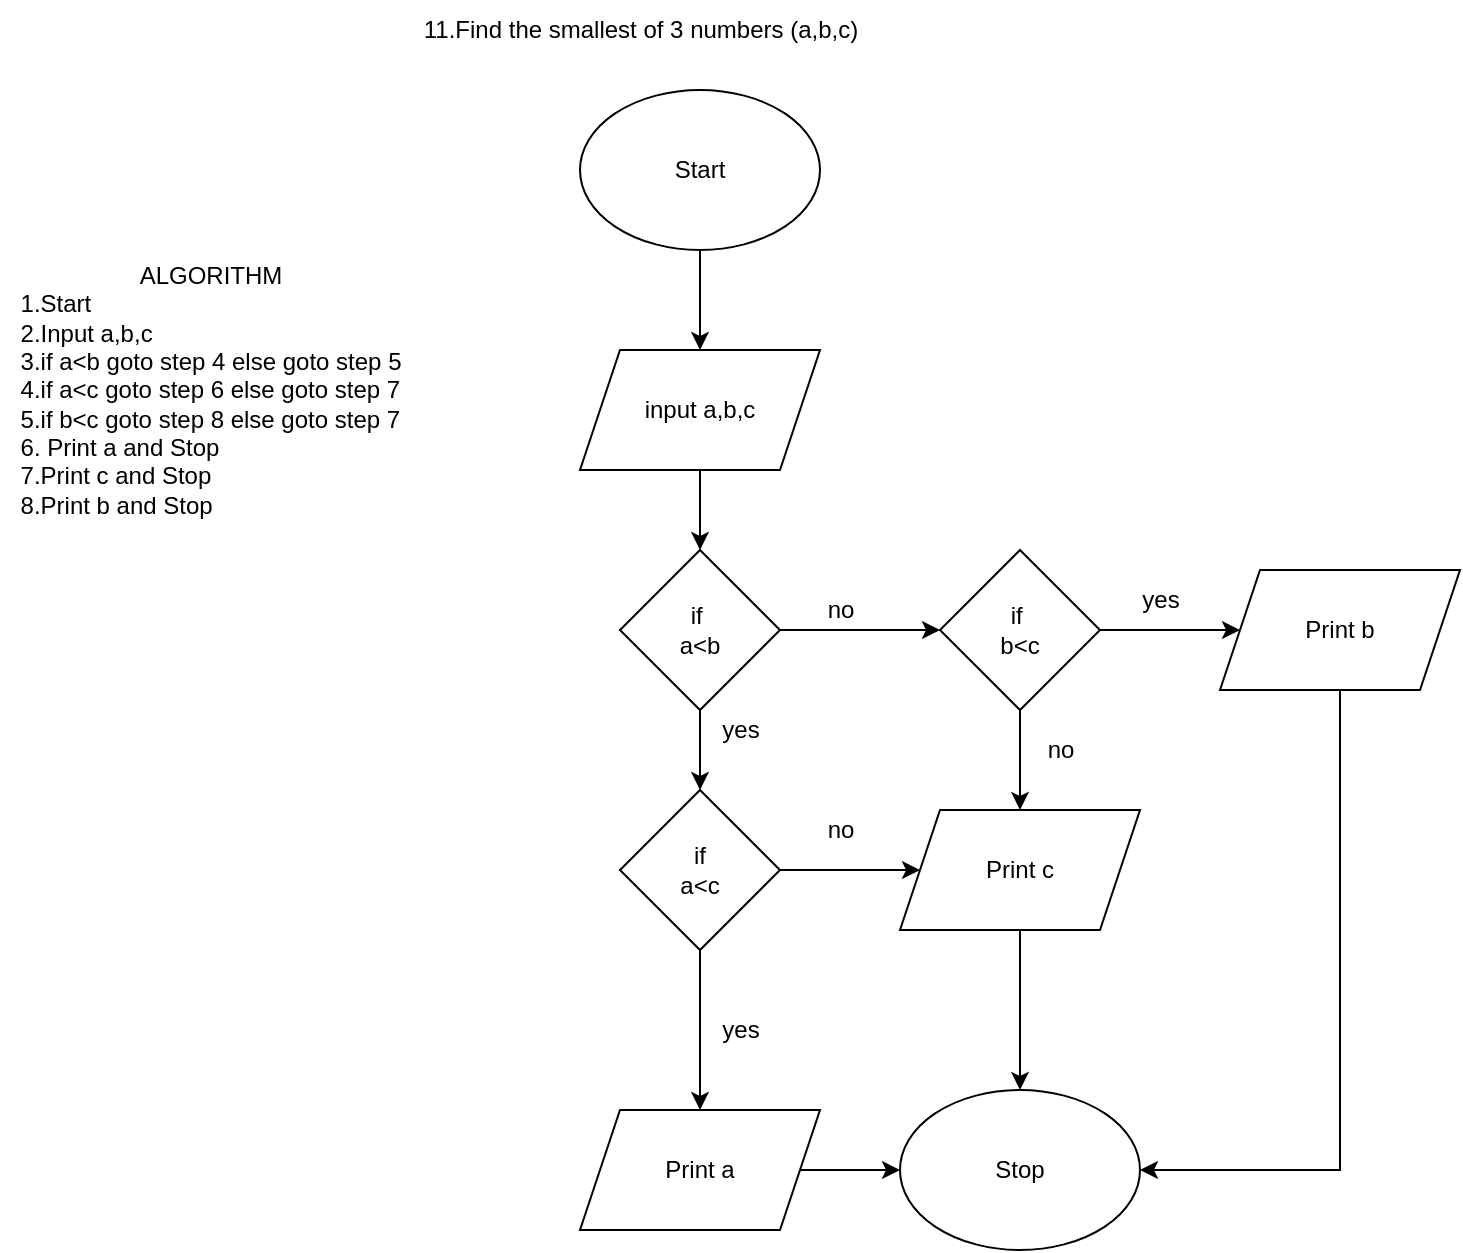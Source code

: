 <mxfile version="20.3.0" type="device"><diagram id="C5RBs43oDa-KdzZeNtuy" name="Page-1"><mxGraphModel dx="1038" dy="649" grid="1" gridSize="10" guides="1" tooltips="1" connect="1" arrows="1" fold="1" page="1" pageScale="1" pageWidth="827" pageHeight="1169" math="0" shadow="0"><root><mxCell id="WIyWlLk6GJQsqaUBKTNV-0"/><mxCell id="WIyWlLk6GJQsqaUBKTNV-1" parent="WIyWlLk6GJQsqaUBKTNV-0"/><mxCell id="YkEpn2YsB4VtM6IxQmt4-0" value="Stop" style="ellipse;whiteSpace=wrap;html=1;" parent="WIyWlLk6GJQsqaUBKTNV-1" vertex="1"><mxGeometry x="480" y="575" width="120" height="80" as="geometry"/></mxCell><mxCell id="YkEpn2YsB4VtM6IxQmt4-3" value="" style="edgeStyle=orthogonalEdgeStyle;rounded=0;orthogonalLoop=1;jettySize=auto;html=1;" parent="WIyWlLk6GJQsqaUBKTNV-1" source="YkEpn2YsB4VtM6IxQmt4-1" target="YkEpn2YsB4VtM6IxQmt4-2" edge="1"><mxGeometry relative="1" as="geometry"/></mxCell><mxCell id="YkEpn2YsB4VtM6IxQmt4-1" value="Start" style="ellipse;whiteSpace=wrap;html=1;" parent="WIyWlLk6GJQsqaUBKTNV-1" vertex="1"><mxGeometry x="320" y="75" width="120" height="80" as="geometry"/></mxCell><mxCell id="YkEpn2YsB4VtM6IxQmt4-5" value="" style="edgeStyle=orthogonalEdgeStyle;rounded=0;orthogonalLoop=1;jettySize=auto;html=1;" parent="WIyWlLk6GJQsqaUBKTNV-1" source="YkEpn2YsB4VtM6IxQmt4-2" target="YkEpn2YsB4VtM6IxQmt4-4" edge="1"><mxGeometry relative="1" as="geometry"/></mxCell><mxCell id="YkEpn2YsB4VtM6IxQmt4-2" value="input a,b,c" style="shape=parallelogram;perimeter=parallelogramPerimeter;whiteSpace=wrap;html=1;fixedSize=1;" parent="WIyWlLk6GJQsqaUBKTNV-1" vertex="1"><mxGeometry x="320" y="205" width="120" height="60" as="geometry"/></mxCell><mxCell id="YkEpn2YsB4VtM6IxQmt4-7" value="" style="edgeStyle=orthogonalEdgeStyle;rounded=0;orthogonalLoop=1;jettySize=auto;html=1;" parent="WIyWlLk6GJQsqaUBKTNV-1" source="YkEpn2YsB4VtM6IxQmt4-4" target="YkEpn2YsB4VtM6IxQmt4-6" edge="1"><mxGeometry relative="1" as="geometry"/></mxCell><mxCell id="YkEpn2YsB4VtM6IxQmt4-9" value="" style="edgeStyle=orthogonalEdgeStyle;rounded=0;orthogonalLoop=1;jettySize=auto;html=1;" parent="WIyWlLk6GJQsqaUBKTNV-1" source="YkEpn2YsB4VtM6IxQmt4-4" target="YkEpn2YsB4VtM6IxQmt4-8" edge="1"><mxGeometry relative="1" as="geometry"/></mxCell><mxCell id="YkEpn2YsB4VtM6IxQmt4-4" value="if&amp;nbsp;&lt;br&gt;a&amp;lt;b" style="rhombus;whiteSpace=wrap;html=1;" parent="WIyWlLk6GJQsqaUBKTNV-1" vertex="1"><mxGeometry x="340" y="305" width="80" height="80" as="geometry"/></mxCell><mxCell id="YkEpn2YsB4VtM6IxQmt4-15" value="" style="edgeStyle=orthogonalEdgeStyle;rounded=0;orthogonalLoop=1;jettySize=auto;html=1;" parent="WIyWlLk6GJQsqaUBKTNV-1" source="YkEpn2YsB4VtM6IxQmt4-6" target="YkEpn2YsB4VtM6IxQmt4-14" edge="1"><mxGeometry relative="1" as="geometry"/></mxCell><mxCell id="YkEpn2YsB4VtM6IxQmt4-22" value="" style="edgeStyle=orthogonalEdgeStyle;rounded=0;orthogonalLoop=1;jettySize=auto;html=1;" parent="WIyWlLk6GJQsqaUBKTNV-1" source="YkEpn2YsB4VtM6IxQmt4-6" target="YkEpn2YsB4VtM6IxQmt4-12" edge="1"><mxGeometry relative="1" as="geometry"/></mxCell><mxCell id="YkEpn2YsB4VtM6IxQmt4-6" value="if&lt;br&gt;a&amp;lt;c" style="rhombus;whiteSpace=wrap;html=1;" parent="WIyWlLk6GJQsqaUBKTNV-1" vertex="1"><mxGeometry x="340" y="425" width="80" height="80" as="geometry"/></mxCell><mxCell id="YkEpn2YsB4VtM6IxQmt4-13" value="" style="edgeStyle=orthogonalEdgeStyle;rounded=0;orthogonalLoop=1;jettySize=auto;html=1;" parent="WIyWlLk6GJQsqaUBKTNV-1" source="YkEpn2YsB4VtM6IxQmt4-8" target="YkEpn2YsB4VtM6IxQmt4-12" edge="1"><mxGeometry relative="1" as="geometry"/></mxCell><mxCell id="YkEpn2YsB4VtM6IxQmt4-17" value="" style="edgeStyle=orthogonalEdgeStyle;rounded=0;orthogonalLoop=1;jettySize=auto;html=1;" parent="WIyWlLk6GJQsqaUBKTNV-1" source="YkEpn2YsB4VtM6IxQmt4-8" target="YkEpn2YsB4VtM6IxQmt4-16" edge="1"><mxGeometry relative="1" as="geometry"/></mxCell><mxCell id="YkEpn2YsB4VtM6IxQmt4-8" value="if&amp;nbsp;&lt;br&gt;b&amp;lt;c" style="rhombus;whiteSpace=wrap;html=1;" parent="WIyWlLk6GJQsqaUBKTNV-1" vertex="1"><mxGeometry x="500" y="305" width="80" height="80" as="geometry"/></mxCell><mxCell id="YkEpn2YsB4VtM6IxQmt4-19" value="" style="edgeStyle=orthogonalEdgeStyle;rounded=0;orthogonalLoop=1;jettySize=auto;html=1;" parent="WIyWlLk6GJQsqaUBKTNV-1" source="YkEpn2YsB4VtM6IxQmt4-12" target="YkEpn2YsB4VtM6IxQmt4-0" edge="1"><mxGeometry relative="1" as="geometry"/></mxCell><mxCell id="YkEpn2YsB4VtM6IxQmt4-12" value="Print c" style="shape=parallelogram;perimeter=parallelogramPerimeter;whiteSpace=wrap;html=1;fixedSize=1;" parent="WIyWlLk6GJQsqaUBKTNV-1" vertex="1"><mxGeometry x="480" y="435" width="120" height="60" as="geometry"/></mxCell><mxCell id="YkEpn2YsB4VtM6IxQmt4-18" value="" style="edgeStyle=orthogonalEdgeStyle;rounded=0;orthogonalLoop=1;jettySize=auto;html=1;" parent="WIyWlLk6GJQsqaUBKTNV-1" source="YkEpn2YsB4VtM6IxQmt4-14" target="YkEpn2YsB4VtM6IxQmt4-0" edge="1"><mxGeometry relative="1" as="geometry"/></mxCell><mxCell id="YkEpn2YsB4VtM6IxQmt4-14" value="Print a" style="shape=parallelogram;perimeter=parallelogramPerimeter;whiteSpace=wrap;html=1;fixedSize=1;" parent="WIyWlLk6GJQsqaUBKTNV-1" vertex="1"><mxGeometry x="320" y="585" width="120" height="60" as="geometry"/></mxCell><mxCell id="YkEpn2YsB4VtM6IxQmt4-20" style="edgeStyle=orthogonalEdgeStyle;rounded=0;orthogonalLoop=1;jettySize=auto;html=1;exitX=0.5;exitY=1;exitDx=0;exitDy=0;entryX=1;entryY=0.5;entryDx=0;entryDy=0;" parent="WIyWlLk6GJQsqaUBKTNV-1" source="YkEpn2YsB4VtM6IxQmt4-16" target="YkEpn2YsB4VtM6IxQmt4-0" edge="1"><mxGeometry relative="1" as="geometry"/></mxCell><mxCell id="YkEpn2YsB4VtM6IxQmt4-16" value="Print b" style="shape=parallelogram;perimeter=parallelogramPerimeter;whiteSpace=wrap;html=1;fixedSize=1;" parent="WIyWlLk6GJQsqaUBKTNV-1" vertex="1"><mxGeometry x="640" y="315" width="120" height="60" as="geometry"/></mxCell><mxCell id="YkEpn2YsB4VtM6IxQmt4-21" value="yes" style="text;html=1;align=center;verticalAlign=middle;resizable=0;points=[];autosize=1;strokeColor=none;fillColor=none;" parent="WIyWlLk6GJQsqaUBKTNV-1" vertex="1"><mxGeometry x="380" y="380" width="40" height="30" as="geometry"/></mxCell><mxCell id="YkEpn2YsB4VtM6IxQmt4-23" value="yes" style="text;html=1;align=center;verticalAlign=middle;resizable=0;points=[];autosize=1;strokeColor=none;fillColor=none;" parent="WIyWlLk6GJQsqaUBKTNV-1" vertex="1"><mxGeometry x="380" y="530" width="40" height="30" as="geometry"/></mxCell><mxCell id="YkEpn2YsB4VtM6IxQmt4-24" value="no" style="text;html=1;align=center;verticalAlign=middle;resizable=0;points=[];autosize=1;strokeColor=none;fillColor=none;" parent="WIyWlLk6GJQsqaUBKTNV-1" vertex="1"><mxGeometry x="430" y="430" width="40" height="30" as="geometry"/></mxCell><mxCell id="YkEpn2YsB4VtM6IxQmt4-25" value="no" style="text;html=1;align=center;verticalAlign=middle;resizable=0;points=[];autosize=1;strokeColor=none;fillColor=none;" parent="WIyWlLk6GJQsqaUBKTNV-1" vertex="1"><mxGeometry x="430" y="320" width="40" height="30" as="geometry"/></mxCell><mxCell id="YkEpn2YsB4VtM6IxQmt4-26" value="no" style="text;html=1;align=center;verticalAlign=middle;resizable=0;points=[];autosize=1;strokeColor=none;fillColor=none;" parent="WIyWlLk6GJQsqaUBKTNV-1" vertex="1"><mxGeometry x="540" y="390" width="40" height="30" as="geometry"/></mxCell><mxCell id="YkEpn2YsB4VtM6IxQmt4-27" value="yes" style="text;html=1;align=center;verticalAlign=middle;resizable=0;points=[];autosize=1;strokeColor=none;fillColor=none;" parent="WIyWlLk6GJQsqaUBKTNV-1" vertex="1"><mxGeometry x="590" y="315" width="40" height="30" as="geometry"/></mxCell><mxCell id="YkEpn2YsB4VtM6IxQmt4-28" value="11.Find the smallest of 3 numbers (a,b,c)" style="text;html=1;align=center;verticalAlign=middle;resizable=0;points=[];autosize=1;strokeColor=none;fillColor=none;" parent="WIyWlLk6GJQsqaUBKTNV-1" vertex="1"><mxGeometry x="230" y="30" width="240" height="30" as="geometry"/></mxCell><mxCell id="Q-IfRF_16G0mbh34ovK2-0" value="ALGORITHM&lt;br&gt;&lt;div style=&quot;text-align: left;&quot;&gt;&lt;span style=&quot;background-color: initial;&quot;&gt;1.Start&lt;/span&gt;&lt;/div&gt;&lt;div style=&quot;text-align: left;&quot;&gt;&lt;span style=&quot;background-color: initial;&quot;&gt;2.Input a,b,c&lt;/span&gt;&lt;/div&gt;&lt;div style=&quot;text-align: left;&quot;&gt;&lt;span style=&quot;background-color: initial;&quot;&gt;3.if a&amp;lt;b goto step 4 else goto step 5&lt;/span&gt;&lt;/div&gt;&lt;div style=&quot;text-align: left;&quot;&gt;&lt;span style=&quot;background-color: initial;&quot;&gt;4.if a&amp;lt;c goto step 6 else goto step 7&lt;/span&gt;&lt;/div&gt;&lt;div style=&quot;text-align: left;&quot;&gt;&lt;span style=&quot;background-color: initial;&quot;&gt;5.if b&amp;lt;c goto step 8 else goto step 7&lt;/span&gt;&lt;/div&gt;&lt;div style=&quot;text-align: left;&quot;&gt;&lt;span style=&quot;background-color: initial;&quot;&gt;6. Print a and Stop&lt;/span&gt;&lt;/div&gt;&lt;div style=&quot;text-align: left;&quot;&gt;&lt;span style=&quot;background-color: initial;&quot;&gt;7.Print c and Stop&lt;/span&gt;&lt;/div&gt;&lt;div style=&quot;text-align: left;&quot;&gt;&lt;span style=&quot;background-color: initial;&quot;&gt;8.Print b and Stop&lt;/span&gt;&lt;/div&gt;" style="text;html=1;align=center;verticalAlign=middle;resizable=0;points=[];autosize=1;strokeColor=none;fillColor=none;" vertex="1" parent="WIyWlLk6GJQsqaUBKTNV-1"><mxGeometry x="30" y="155" width="210" height="140" as="geometry"/></mxCell></root></mxGraphModel></diagram></mxfile>